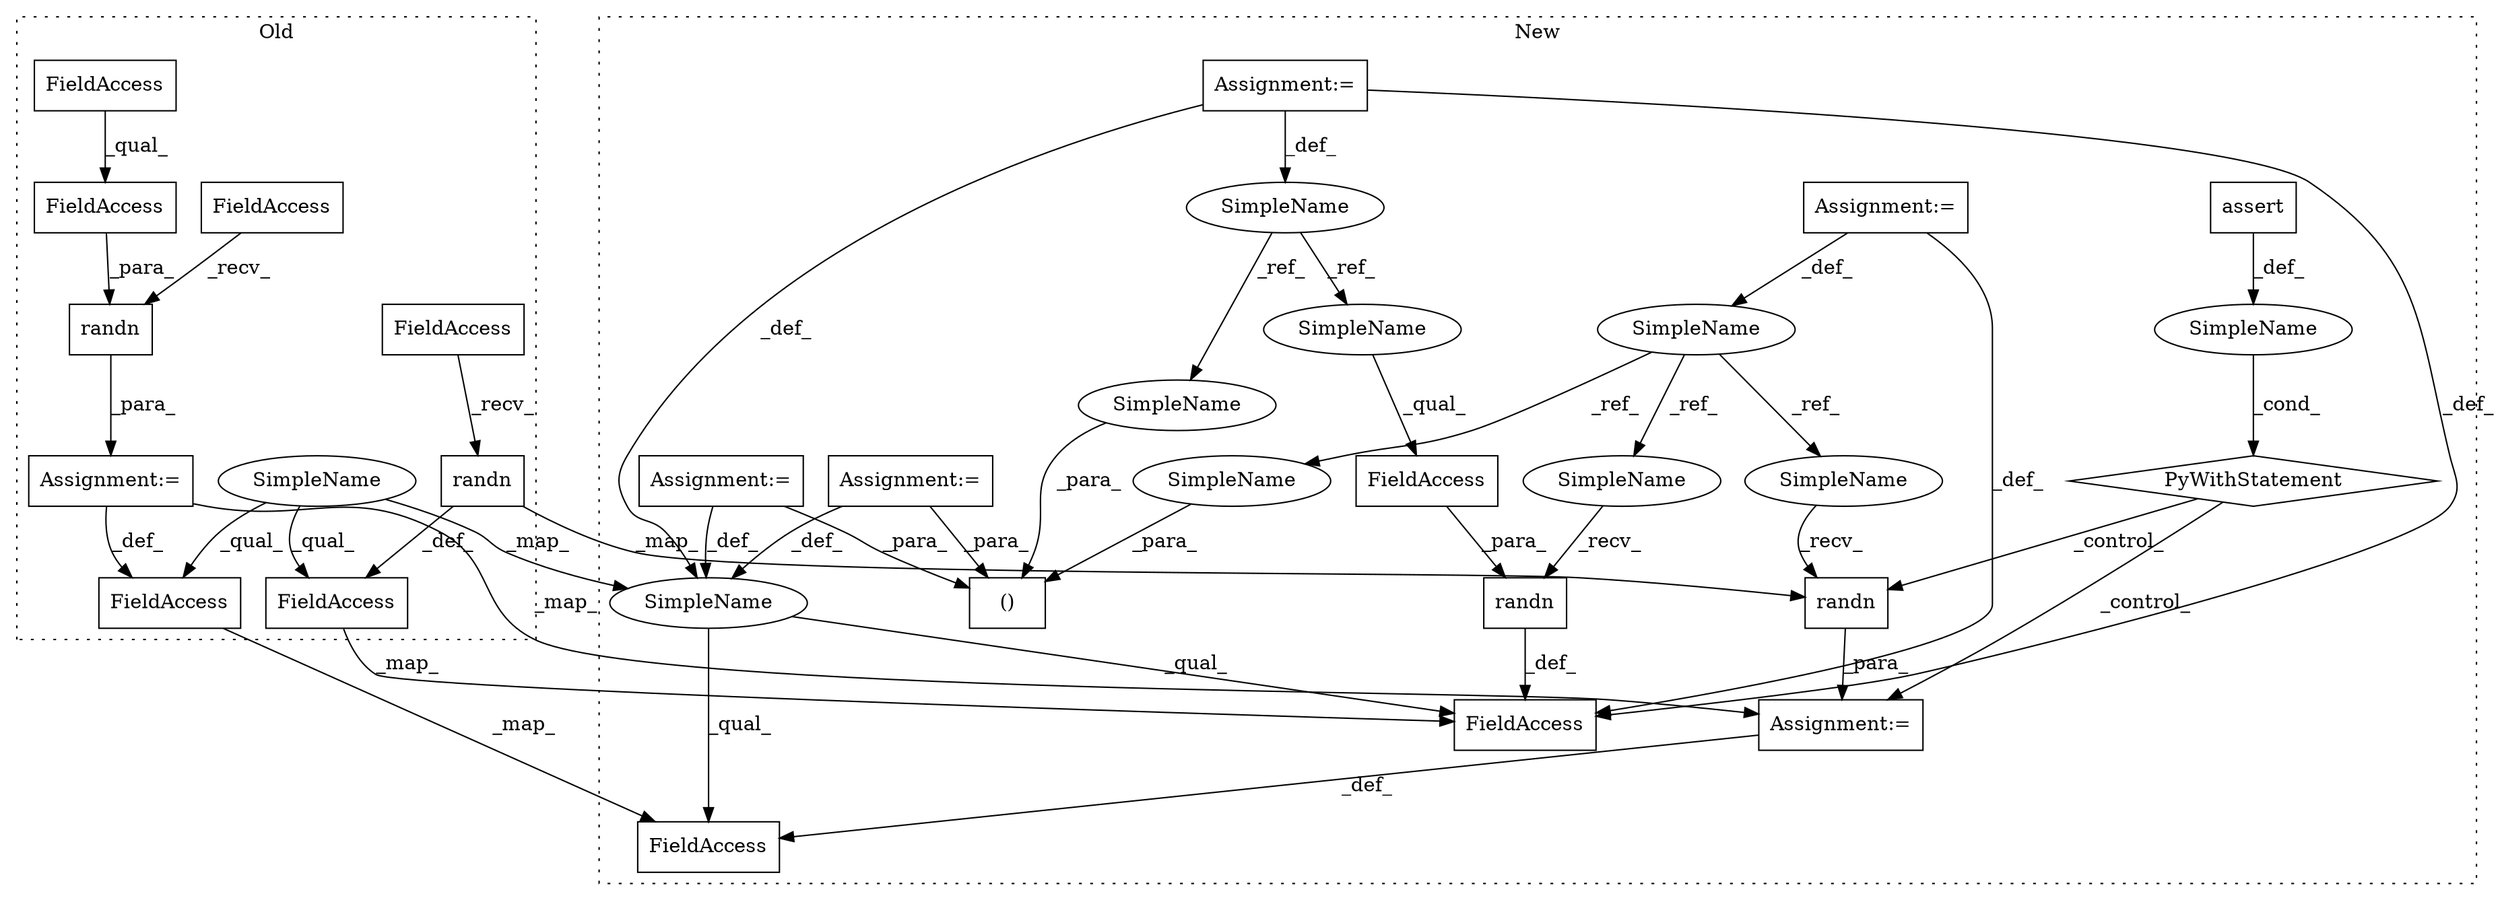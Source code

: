 digraph G {
subgraph cluster0 {
1 [label="randn" a="32" s="5678,5696" l="6,1" shape="box"];
3 [label="FieldAccess" a="22" s="5669" l="8" shape="box"];
4 [label="FieldAccess" a="22" s="5684" l="12" shape="box"];
6 [label="FieldAccess" a="22" s="5684" l="6" shape="box"];
9 [label="Assignment:=" a="7" s="5668" l="1" shape="box"];
20 [label="FieldAccess" a="22" s="5665" l="3" shape="box"];
22 [label="SimpleName" a="42" s="5536" l="1" shape="ellipse"];
24 [label="FieldAccess" a="22" s="5807" l="3" shape="box"];
25 [label="randn" a="32" s="5820,5830" l="6,1" shape="box"];
27 [label="FieldAccess" a="22" s="5811" l="8" shape="box"];
label = "Old";
style="dotted";
}
subgraph cluster1 {
2 [label="assert" a="32" s="6375,6406" l="13,1" shape="box"];
5 [label="PyWithStatement" a="104" s="6360,6407" l="10,2" shape="diamond"];
7 [label="SimpleName" a="42" s="" l="" shape="ellipse"];
8 [label="Assignment:=" a="7" s="6422" l="1" shape="box"];
10 [label="Assignment:=" a="7" s="6063" l="3" shape="box"];
11 [label="()" a="106" s="6151" l="48" shape="box"];
12 [label="SimpleName" a="42" s="6063" l="3" shape="ellipse"];
13 [label="randn" a="32" s="6338,6351" l="6,1" shape="box"];
14 [label="SimpleName" a="42" s="6022" l="1" shape="ellipse"];
15 [label="FieldAccess" a="22" s="6344" l="7" shape="box"];
16 [label="Assignment:=" a="7" s="6033" l="1" shape="box"];
17 [label="Assignment:=" a="7" s="6022" l="1" shape="box"];
18 [label="Assignment:=" a="7" s="6008" l="4" shape="box"];
19 [label="FieldAccess" a="22" s="6419" l="3" shape="box"];
21 [label="SimpleName" a="42" s="6221" l="1" shape="ellipse"];
23 [label="FieldAccess" a="22" s="6330" l="3" shape="box"];
26 [label="randn" a="32" s="6427,6437" l="6,1" shape="box"];
28 [label="SimpleName" a="42" s="6196" l="3" shape="ellipse"];
29 [label="SimpleName" a="42" s="6423" l="3" shape="ellipse"];
30 [label="SimpleName" a="42" s="6334" l="3" shape="ellipse"];
31 [label="SimpleName" a="42" s="6344" l="1" shape="ellipse"];
32 [label="SimpleName" a="42" s="6151" l="1" shape="ellipse"];
label = "New";
style="dotted";
}
1 -> 9 [label="_para_"];
2 -> 7 [label="_def_"];
3 -> 1 [label="_recv_"];
4 -> 1 [label="_para_"];
5 -> 8 [label="_control_"];
5 -> 26 [label="_control_"];
6 -> 4 [label="_qual_"];
7 -> 5 [label="_cond_"];
8 -> 19 [label="_def_"];
9 -> 8 [label="_map_"];
9 -> 20 [label="_def_"];
10 -> 23 [label="_def_"];
10 -> 12 [label="_def_"];
12 -> 28 [label="_ref_"];
12 -> 29 [label="_ref_"];
12 -> 30 [label="_ref_"];
13 -> 23 [label="_def_"];
14 -> 32 [label="_ref_"];
14 -> 31 [label="_ref_"];
15 -> 13 [label="_para_"];
16 -> 21 [label="_def_"];
16 -> 11 [label="_para_"];
17 -> 21 [label="_def_"];
17 -> 14 [label="_def_"];
17 -> 23 [label="_def_"];
18 -> 21 [label="_def_"];
18 -> 11 [label="_para_"];
20 -> 19 [label="_map_"];
21 -> 19 [label="_qual_"];
21 -> 23 [label="_qual_"];
22 -> 24 [label="_qual_"];
22 -> 20 [label="_qual_"];
22 -> 21 [label="_map_"];
24 -> 23 [label="_map_"];
25 -> 26 [label="_map_"];
25 -> 24 [label="_def_"];
26 -> 8 [label="_para_"];
27 -> 25 [label="_recv_"];
28 -> 11 [label="_para_"];
29 -> 26 [label="_recv_"];
30 -> 13 [label="_recv_"];
31 -> 15 [label="_qual_"];
32 -> 11 [label="_para_"];
}